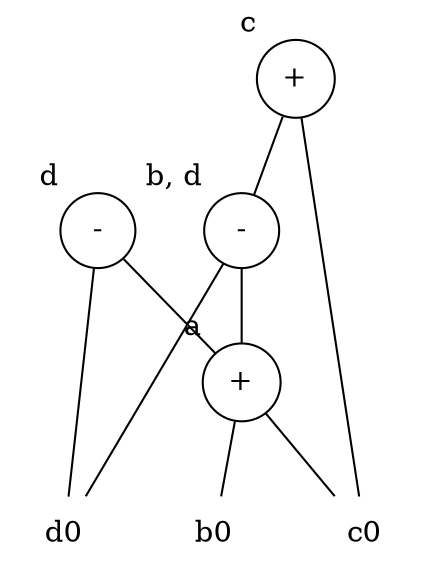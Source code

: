 graph g {
  b0 [label="b0", shape="none"]
  c0 [label="c0", shape="none"]
  d0 [label="d0", shape="none"]
  0 [label="+", xlabel="a", shape="circle"]
  1 [label="-", xlabel="b, d", shape="circle"]
  2 [label="+", xlabel="c", shape="circle"]
  3 [label="-", xlabel="d", shape="circle"]
  3 -- 0
  2 -- 1
  1 -- d0
  0 -- c0
  3 -- d0
  1 -- 0
  0 -- b0
  2 -- c0
  {rank=sink d0 c0 b0 }
}
